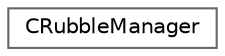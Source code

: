 digraph "Graphical Class Hierarchy"
{
 // LATEX_PDF_SIZE
  bgcolor="transparent";
  edge [fontname=Helvetica,fontsize=10,labelfontname=Helvetica,labelfontsize=10];
  node [fontname=Helvetica,fontsize=10,shape=box,height=0.2,width=0.4];
  rankdir="LR";
  Node0 [id="Node000000",label="CRubbleManager",height=0.2,width=0.4,color="grey40", fillcolor="white", style="filled",URL="$class_c_rubble_manager.html",tooltip=" "];
}
